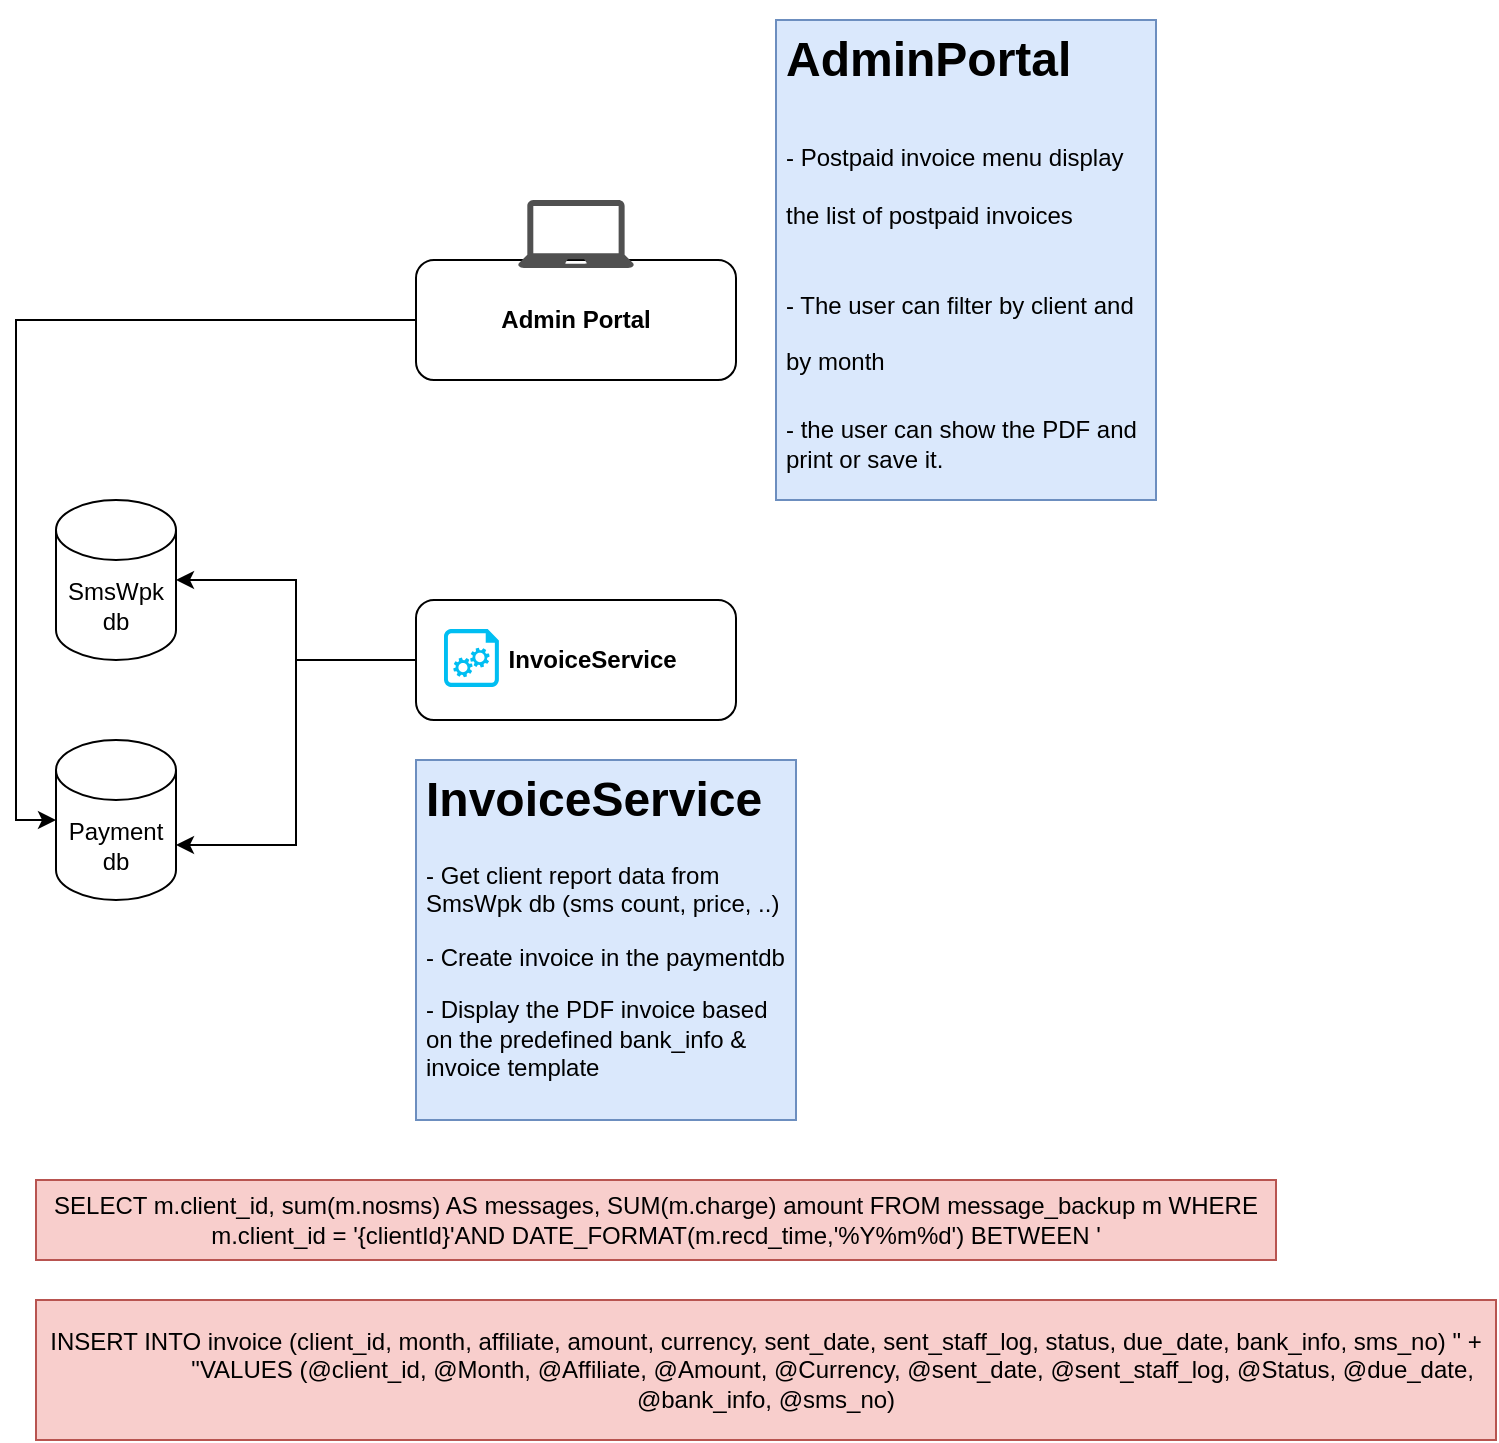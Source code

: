 <mxfile version="15.9.1" type="github">
  <diagram id="C5RBs43oDa-KdzZeNtuy" name="Page-1">
    <mxGraphModel dx="1696" dy="1665" grid="1" gridSize="10" guides="1" tooltips="1" connect="1" arrows="1" fold="1" page="1" pageScale="1" pageWidth="827" pageHeight="1169" math="0" shadow="0">
      <root>
        <mxCell id="WIyWlLk6GJQsqaUBKTNV-0" />
        <mxCell id="WIyWlLk6GJQsqaUBKTNV-1" parent="WIyWlLk6GJQsqaUBKTNV-0" />
        <mxCell id="PGyNWTkUjuLlaOZVt65F-2" style="edgeStyle=orthogonalEdgeStyle;rounded=0;orthogonalLoop=1;jettySize=auto;html=1;entryX=1;entryY=0.5;entryDx=0;entryDy=0;entryPerimeter=0;" edge="1" parent="WIyWlLk6GJQsqaUBKTNV-1" source="WIyWlLk6GJQsqaUBKTNV-3" target="PGyNWTkUjuLlaOZVt65F-0">
          <mxGeometry relative="1" as="geometry" />
        </mxCell>
        <mxCell id="PGyNWTkUjuLlaOZVt65F-4" style="edgeStyle=orthogonalEdgeStyle;rounded=0;orthogonalLoop=1;jettySize=auto;html=1;entryX=1;entryY=0;entryDx=0;entryDy=52.5;entryPerimeter=0;" edge="1" parent="WIyWlLk6GJQsqaUBKTNV-1" source="WIyWlLk6GJQsqaUBKTNV-3" target="PGyNWTkUjuLlaOZVt65F-3">
          <mxGeometry relative="1" as="geometry" />
        </mxCell>
        <mxCell id="WIyWlLk6GJQsqaUBKTNV-3" value="&lt;b&gt;&amp;nbsp; &amp;nbsp; &amp;nbsp;InvoiceService&lt;/b&gt;" style="rounded=1;whiteSpace=wrap;html=1;fontSize=12;glass=0;strokeWidth=1;shadow=0;" parent="WIyWlLk6GJQsqaUBKTNV-1" vertex="1">
          <mxGeometry x="200" y="230" width="160" height="60" as="geometry" />
        </mxCell>
        <mxCell id="PGyNWTkUjuLlaOZVt65F-0" value="SmsWpk&lt;br&gt;db" style="shape=cylinder3;whiteSpace=wrap;html=1;boundedLbl=1;backgroundOutline=1;size=15;" vertex="1" parent="WIyWlLk6GJQsqaUBKTNV-1">
          <mxGeometry x="20" y="180" width="60" height="80" as="geometry" />
        </mxCell>
        <mxCell id="PGyNWTkUjuLlaOZVt65F-3" value="Payment&lt;br&gt;db" style="shape=cylinder3;whiteSpace=wrap;html=1;boundedLbl=1;backgroundOutline=1;size=15;" vertex="1" parent="WIyWlLk6GJQsqaUBKTNV-1">
          <mxGeometry x="20" y="300" width="60" height="80" as="geometry" />
        </mxCell>
        <mxCell id="PGyNWTkUjuLlaOZVt65F-5" value="&lt;h1&gt;InvoiceService&lt;/h1&gt;&lt;p&gt;- Get client report data from SmsWpk db (sms count, price, ..)&lt;/p&gt;&lt;p&gt;- Create invoice in the paymentdb&lt;/p&gt;&lt;p&gt;- Display the PDF invoice based on the predefined bank_info &amp;amp; invoice template&lt;/p&gt;" style="text;html=1;spacing=5;spacingTop=-20;whiteSpace=wrap;overflow=hidden;rounded=0;fillColor=#dae8fc;strokeColor=#6c8ebf;" vertex="1" parent="WIyWlLk6GJQsqaUBKTNV-1">
          <mxGeometry x="200" y="310" width="190" height="180" as="geometry" />
        </mxCell>
        <mxCell id="PGyNWTkUjuLlaOZVt65F-6" value="SELECT m.client_id, sum(m.nosms) AS messages, SUM(m.charge) amount FROM message_backup m WHERE m.client_id = &#39;{clientId}&#39;AND DATE_FORMAT(m.recd_time,&#39;%Y%m%d&#39;) BETWEEN &#39;" style="text;html=1;strokeColor=#b85450;fillColor=#f8cecc;align=center;verticalAlign=middle;whiteSpace=wrap;rounded=0;" vertex="1" parent="WIyWlLk6GJQsqaUBKTNV-1">
          <mxGeometry x="10" y="520" width="620" height="40" as="geometry" />
        </mxCell>
        <mxCell id="PGyNWTkUjuLlaOZVt65F-7" value="&lt;div&gt;INSERT INTO invoice (client_id, month, affiliate, amount, currency, sent_date, sent_staff_log, status, due_date, bank_info, sms_no) &quot; +&lt;/div&gt;&lt;div&gt;&amp;nbsp; &amp;nbsp; &amp;nbsp; &amp;nbsp; &amp;nbsp; &amp;nbsp; &amp;nbsp; &amp;nbsp; &amp;nbsp; &amp;nbsp; &quot;VALUES (@client_id, @Month, @Affiliate, @Amount, @Currency, @sent_date, @sent_staff_log, @Status, @due_date, @bank_info, @sms_no)&lt;/div&gt;" style="text;html=1;strokeColor=#b85450;fillColor=#f8cecc;align=center;verticalAlign=middle;whiteSpace=wrap;rounded=0;" vertex="1" parent="WIyWlLk6GJQsqaUBKTNV-1">
          <mxGeometry x="10" y="580" width="730" height="70" as="geometry" />
        </mxCell>
        <mxCell id="PGyNWTkUjuLlaOZVt65F-9" value="" style="verticalLabelPosition=bottom;html=1;verticalAlign=top;align=center;strokeColor=none;fillColor=#00BEF2;shape=mxgraph.azure.startup_task;pointerEvents=1;" vertex="1" parent="WIyWlLk6GJQsqaUBKTNV-1">
          <mxGeometry x="214" y="244.52" width="27.5" height="28.95" as="geometry" />
        </mxCell>
        <mxCell id="PGyNWTkUjuLlaOZVt65F-12" style="edgeStyle=orthogonalEdgeStyle;rounded=0;orthogonalLoop=1;jettySize=auto;html=1;entryX=0;entryY=0.5;entryDx=0;entryDy=0;entryPerimeter=0;" edge="1" parent="WIyWlLk6GJQsqaUBKTNV-1" source="PGyNWTkUjuLlaOZVt65F-10" target="PGyNWTkUjuLlaOZVt65F-3">
          <mxGeometry relative="1" as="geometry" />
        </mxCell>
        <mxCell id="PGyNWTkUjuLlaOZVt65F-10" value="&lt;b&gt;Admin Portal&lt;/b&gt;" style="rounded=1;whiteSpace=wrap;html=1;fontSize=12;glass=0;strokeWidth=1;shadow=0;" vertex="1" parent="WIyWlLk6GJQsqaUBKTNV-1">
          <mxGeometry x="200" y="60" width="160" height="60" as="geometry" />
        </mxCell>
        <mxCell id="PGyNWTkUjuLlaOZVt65F-13" value="" style="sketch=0;pointerEvents=1;shadow=0;dashed=0;html=1;strokeColor=none;fillColor=#505050;labelPosition=center;verticalLabelPosition=bottom;verticalAlign=top;outlineConnect=0;align=center;shape=mxgraph.office.devices.laptop;" vertex="1" parent="WIyWlLk6GJQsqaUBKTNV-1">
          <mxGeometry x="251" y="30" width="58" height="34" as="geometry" />
        </mxCell>
        <mxCell id="PGyNWTkUjuLlaOZVt65F-14" value="&lt;h1&gt;&lt;span&gt;AdminPortal&lt;/span&gt;&lt;/h1&gt;&lt;h1&gt;&lt;span style=&quot;font-size: 12px ; font-weight: normal&quot;&gt;- Postpaid invoice menu display the list of postpaid invoices&amp;nbsp;&lt;/span&gt;&lt;/h1&gt;&lt;h1&gt;&lt;span style=&quot;font-size: 12px ; font-weight: 400&quot;&gt;- The user can filter by client and by month&lt;/span&gt;&lt;/h1&gt;&lt;div&gt;&lt;span style=&quot;font-size: 12px ; font-weight: 400&quot;&gt;- the user can show the PDF and print or save it.&lt;/span&gt;&lt;/div&gt;&lt;div&gt;&lt;span style=&quot;font-size: 12px ; font-weight: 400&quot;&gt;&lt;br&gt;&lt;/span&gt;&lt;/div&gt;" style="text;html=1;spacing=5;spacingTop=-20;whiteSpace=wrap;overflow=hidden;rounded=0;fillColor=#dae8fc;strokeColor=#6c8ebf;" vertex="1" parent="WIyWlLk6GJQsqaUBKTNV-1">
          <mxGeometry x="380" y="-60" width="190" height="240" as="geometry" />
        </mxCell>
      </root>
    </mxGraphModel>
  </diagram>
</mxfile>
